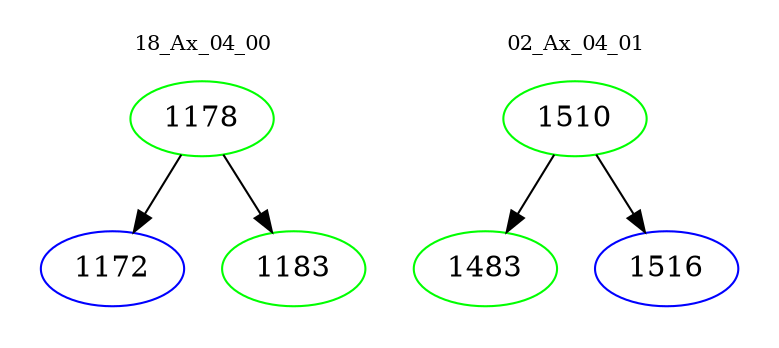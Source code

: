 digraph{
subgraph cluster_0 {
color = white
label = "18_Ax_04_00";
fontsize=10;
T0_1178 [label="1178", color="green"]
T0_1178 -> T0_1172 [color="black"]
T0_1172 [label="1172", color="blue"]
T0_1178 -> T0_1183 [color="black"]
T0_1183 [label="1183", color="green"]
}
subgraph cluster_1 {
color = white
label = "02_Ax_04_01";
fontsize=10;
T1_1510 [label="1510", color="green"]
T1_1510 -> T1_1483 [color="black"]
T1_1483 [label="1483", color="green"]
T1_1510 -> T1_1516 [color="black"]
T1_1516 [label="1516", color="blue"]
}
}
